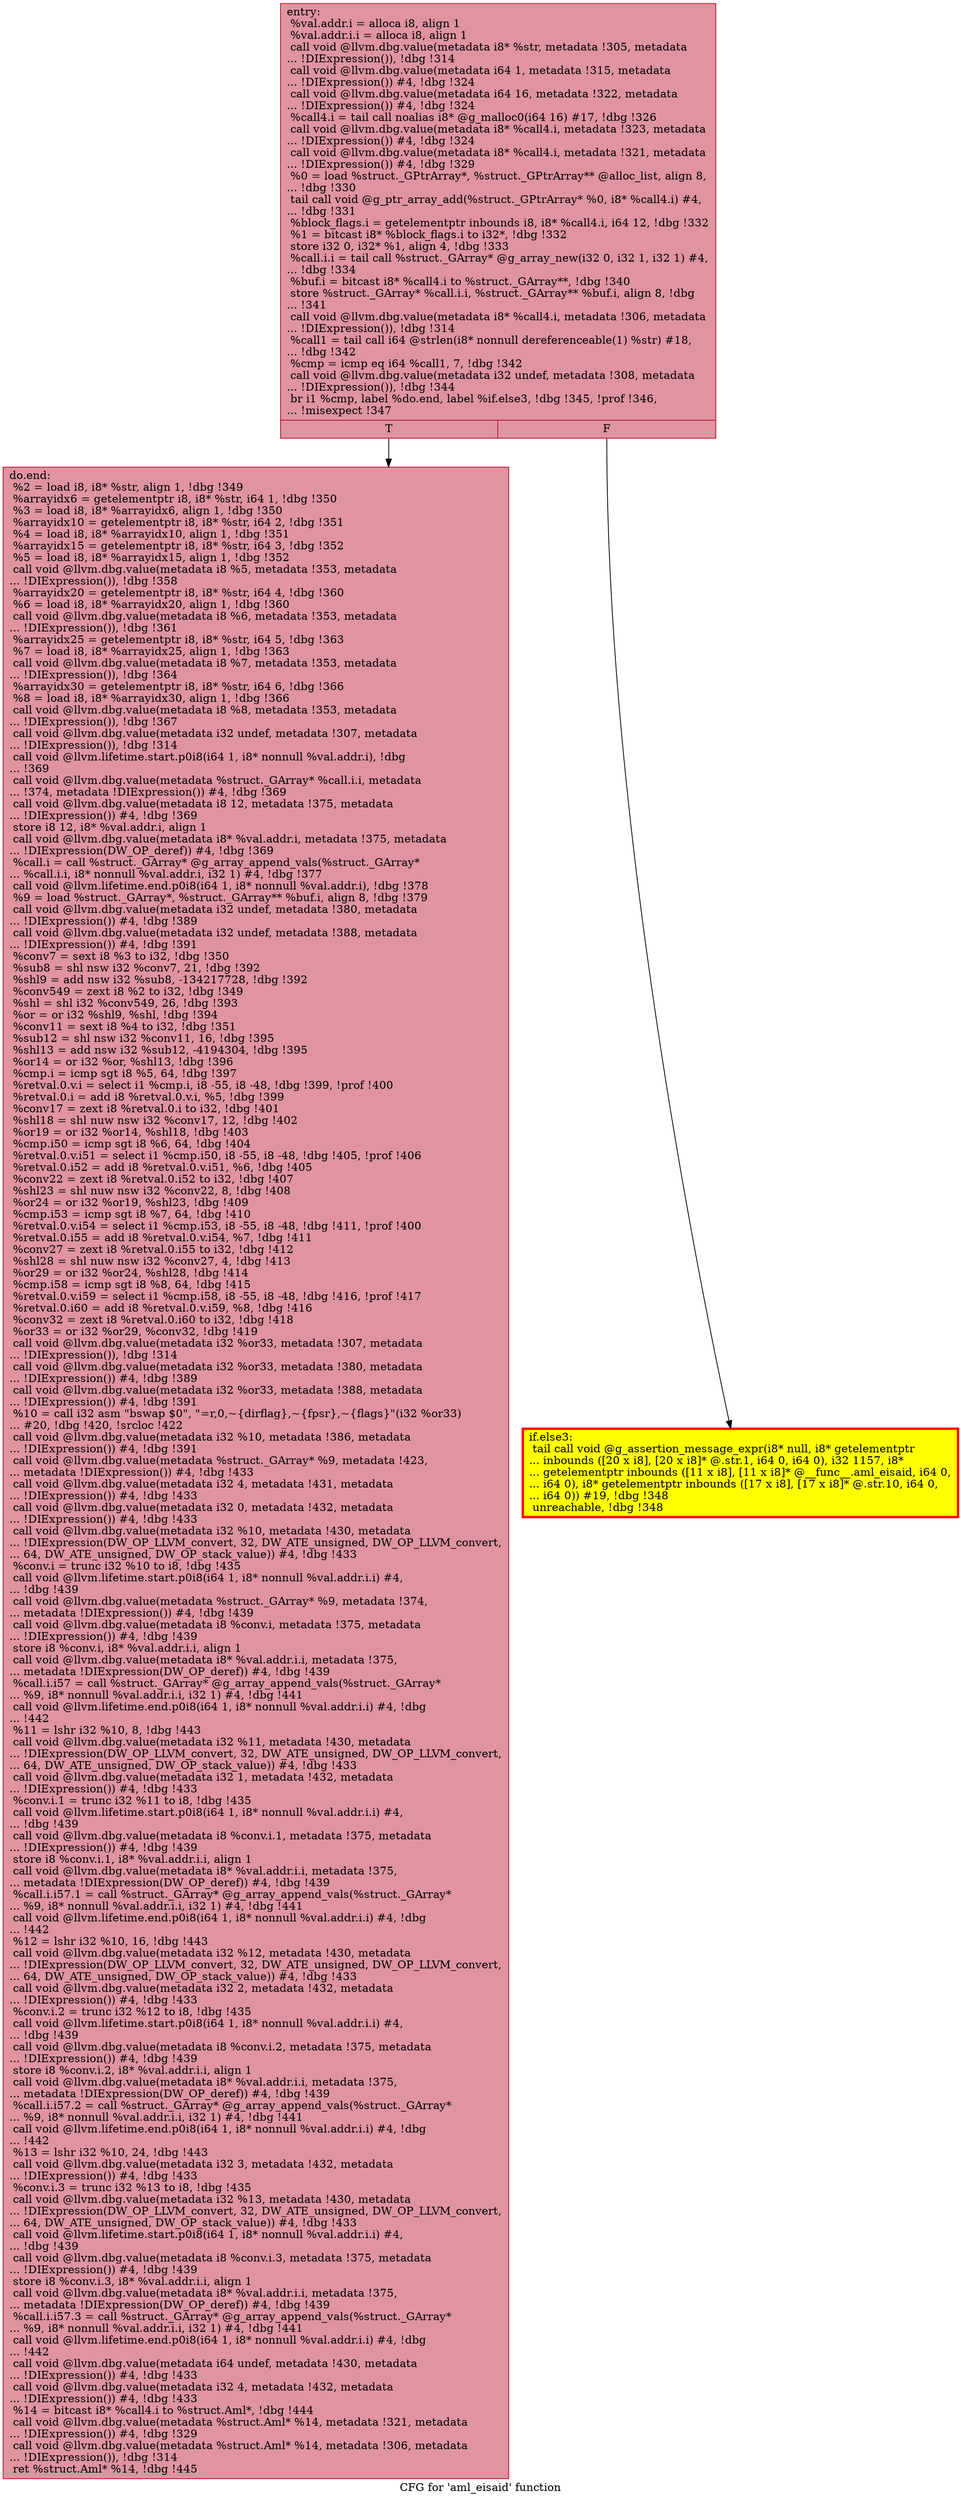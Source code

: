 digraph "CFG for 'aml_eisaid' function" {
	label="CFG for 'aml_eisaid' function";

	Node0x559ed8e32900 [shape=record,color="#b70d28ff", style=filled, fillcolor="#b70d2870",label="{entry:\l  %val.addr.i = alloca i8, align 1\l  %val.addr.i.i = alloca i8, align 1\l  call void @llvm.dbg.value(metadata i8* %str, metadata !305, metadata\l... !DIExpression()), !dbg !314\l  call void @llvm.dbg.value(metadata i64 1, metadata !315, metadata\l... !DIExpression()) #4, !dbg !324\l  call void @llvm.dbg.value(metadata i64 16, metadata !322, metadata\l... !DIExpression()) #4, !dbg !324\l  %call4.i = tail call noalias i8* @g_malloc0(i64 16) #17, !dbg !326\l  call void @llvm.dbg.value(metadata i8* %call4.i, metadata !323, metadata\l... !DIExpression()) #4, !dbg !324\l  call void @llvm.dbg.value(metadata i8* %call4.i, metadata !321, metadata\l... !DIExpression()) #4, !dbg !329\l  %0 = load %struct._GPtrArray*, %struct._GPtrArray** @alloc_list, align 8,\l... !dbg !330\l  tail call void @g_ptr_array_add(%struct._GPtrArray* %0, i8* %call4.i) #4,\l... !dbg !331\l  %block_flags.i = getelementptr inbounds i8, i8* %call4.i, i64 12, !dbg !332\l  %1 = bitcast i8* %block_flags.i to i32*, !dbg !332\l  store i32 0, i32* %1, align 4, !dbg !333\l  %call.i.i = tail call %struct._GArray* @g_array_new(i32 0, i32 1, i32 1) #4,\l... !dbg !334\l  %buf.i = bitcast i8* %call4.i to %struct._GArray**, !dbg !340\l  store %struct._GArray* %call.i.i, %struct._GArray** %buf.i, align 8, !dbg\l... !341\l  call void @llvm.dbg.value(metadata i8* %call4.i, metadata !306, metadata\l... !DIExpression()), !dbg !314\l  %call1 = tail call i64 @strlen(i8* nonnull dereferenceable(1) %str) #18,\l... !dbg !342\l  %cmp = icmp eq i64 %call1, 7, !dbg !342\l  call void @llvm.dbg.value(metadata i32 undef, metadata !308, metadata\l... !DIExpression()), !dbg !344\l  br i1 %cmp, label %do.end, label %if.else3, !dbg !345, !prof !346,\l... !misexpect !347\l|{<s0>T|<s1>F}}"];
	Node0x559ed8e32900:s0 -> Node0x559ed8e362e0;
	Node0x559ed8e32900:s1 -> Node0x559ed8e36610;
	Node0x559ed8e36610 [shape=record,penwidth=3.0, style="filled", color="red", fillcolor="yellow",label="{if.else3:                                         \l  tail call void @g_assertion_message_expr(i8* null, i8* getelementptr\l... inbounds ([20 x i8], [20 x i8]* @.str.1, i64 0, i64 0), i32 1157, i8*\l... getelementptr inbounds ([11 x i8], [11 x i8]* @__func__.aml_eisaid, i64 0,\l... i64 0), i8* getelementptr inbounds ([17 x i8], [17 x i8]* @.str.10, i64 0,\l... i64 0)) #19, !dbg !348\l  unreachable, !dbg !348\l}"];
	Node0x559ed8e362e0 [shape=record,color="#b70d28ff", style=filled, fillcolor="#b70d2870",label="{do.end:                                           \l  %2 = load i8, i8* %str, align 1, !dbg !349\l  %arrayidx6 = getelementptr i8, i8* %str, i64 1, !dbg !350\l  %3 = load i8, i8* %arrayidx6, align 1, !dbg !350\l  %arrayidx10 = getelementptr i8, i8* %str, i64 2, !dbg !351\l  %4 = load i8, i8* %arrayidx10, align 1, !dbg !351\l  %arrayidx15 = getelementptr i8, i8* %str, i64 3, !dbg !352\l  %5 = load i8, i8* %arrayidx15, align 1, !dbg !352\l  call void @llvm.dbg.value(metadata i8 %5, metadata !353, metadata\l... !DIExpression()), !dbg !358\l  %arrayidx20 = getelementptr i8, i8* %str, i64 4, !dbg !360\l  %6 = load i8, i8* %arrayidx20, align 1, !dbg !360\l  call void @llvm.dbg.value(metadata i8 %6, metadata !353, metadata\l... !DIExpression()), !dbg !361\l  %arrayidx25 = getelementptr i8, i8* %str, i64 5, !dbg !363\l  %7 = load i8, i8* %arrayidx25, align 1, !dbg !363\l  call void @llvm.dbg.value(metadata i8 %7, metadata !353, metadata\l... !DIExpression()), !dbg !364\l  %arrayidx30 = getelementptr i8, i8* %str, i64 6, !dbg !366\l  %8 = load i8, i8* %arrayidx30, align 1, !dbg !366\l  call void @llvm.dbg.value(metadata i8 %8, metadata !353, metadata\l... !DIExpression()), !dbg !367\l  call void @llvm.dbg.value(metadata i32 undef, metadata !307, metadata\l... !DIExpression()), !dbg !314\l  call void @llvm.lifetime.start.p0i8(i64 1, i8* nonnull %val.addr.i), !dbg\l... !369\l  call void @llvm.dbg.value(metadata %struct._GArray* %call.i.i, metadata\l... !374, metadata !DIExpression()) #4, !dbg !369\l  call void @llvm.dbg.value(metadata i8 12, metadata !375, metadata\l... !DIExpression()) #4, !dbg !369\l  store i8 12, i8* %val.addr.i, align 1\l  call void @llvm.dbg.value(metadata i8* %val.addr.i, metadata !375, metadata\l... !DIExpression(DW_OP_deref)) #4, !dbg !369\l  %call.i = call %struct._GArray* @g_array_append_vals(%struct._GArray*\l... %call.i.i, i8* nonnull %val.addr.i, i32 1) #4, !dbg !377\l  call void @llvm.lifetime.end.p0i8(i64 1, i8* nonnull %val.addr.i), !dbg !378\l  %9 = load %struct._GArray*, %struct._GArray** %buf.i, align 8, !dbg !379\l  call void @llvm.dbg.value(metadata i32 undef, metadata !380, metadata\l... !DIExpression()) #4, !dbg !389\l  call void @llvm.dbg.value(metadata i32 undef, metadata !388, metadata\l... !DIExpression()) #4, !dbg !391\l  %conv7 = sext i8 %3 to i32, !dbg !350\l  %sub8 = shl nsw i32 %conv7, 21, !dbg !392\l  %shl9 = add nsw i32 %sub8, -134217728, !dbg !392\l  %conv549 = zext i8 %2 to i32, !dbg !349\l  %shl = shl i32 %conv549, 26, !dbg !393\l  %or = or i32 %shl9, %shl, !dbg !394\l  %conv11 = sext i8 %4 to i32, !dbg !351\l  %sub12 = shl nsw i32 %conv11, 16, !dbg !395\l  %shl13 = add nsw i32 %sub12, -4194304, !dbg !395\l  %or14 = or i32 %or, %shl13, !dbg !396\l  %cmp.i = icmp sgt i8 %5, 64, !dbg !397\l  %retval.0.v.i = select i1 %cmp.i, i8 -55, i8 -48, !dbg !399, !prof !400\l  %retval.0.i = add i8 %retval.0.v.i, %5, !dbg !399\l  %conv17 = zext i8 %retval.0.i to i32, !dbg !401\l  %shl18 = shl nuw nsw i32 %conv17, 12, !dbg !402\l  %or19 = or i32 %or14, %shl18, !dbg !403\l  %cmp.i50 = icmp sgt i8 %6, 64, !dbg !404\l  %retval.0.v.i51 = select i1 %cmp.i50, i8 -55, i8 -48, !dbg !405, !prof !406\l  %retval.0.i52 = add i8 %retval.0.v.i51, %6, !dbg !405\l  %conv22 = zext i8 %retval.0.i52 to i32, !dbg !407\l  %shl23 = shl nuw nsw i32 %conv22, 8, !dbg !408\l  %or24 = or i32 %or19, %shl23, !dbg !409\l  %cmp.i53 = icmp sgt i8 %7, 64, !dbg !410\l  %retval.0.v.i54 = select i1 %cmp.i53, i8 -55, i8 -48, !dbg !411, !prof !400\l  %retval.0.i55 = add i8 %retval.0.v.i54, %7, !dbg !411\l  %conv27 = zext i8 %retval.0.i55 to i32, !dbg !412\l  %shl28 = shl nuw nsw i32 %conv27, 4, !dbg !413\l  %or29 = or i32 %or24, %shl28, !dbg !414\l  %cmp.i58 = icmp sgt i8 %8, 64, !dbg !415\l  %retval.0.v.i59 = select i1 %cmp.i58, i8 -55, i8 -48, !dbg !416, !prof !417\l  %retval.0.i60 = add i8 %retval.0.v.i59, %8, !dbg !416\l  %conv32 = zext i8 %retval.0.i60 to i32, !dbg !418\l  %or33 = or i32 %or29, %conv32, !dbg !419\l  call void @llvm.dbg.value(metadata i32 %or33, metadata !307, metadata\l... !DIExpression()), !dbg !314\l  call void @llvm.dbg.value(metadata i32 %or33, metadata !380, metadata\l... !DIExpression()) #4, !dbg !389\l  call void @llvm.dbg.value(metadata i32 %or33, metadata !388, metadata\l... !DIExpression()) #4, !dbg !391\l  %10 = call i32 asm \"bswap $0\", \"=r,0,~\{dirflag\},~\{fpsr\},~\{flags\}\"(i32 %or33)\l... #20, !dbg !420, !srcloc !422\l  call void @llvm.dbg.value(metadata i32 %10, metadata !386, metadata\l... !DIExpression()) #4, !dbg !391\l  call void @llvm.dbg.value(metadata %struct._GArray* %9, metadata !423,\l... metadata !DIExpression()) #4, !dbg !433\l  call void @llvm.dbg.value(metadata i32 4, metadata !431, metadata\l... !DIExpression()) #4, !dbg !433\l  call void @llvm.dbg.value(metadata i32 0, metadata !432, metadata\l... !DIExpression()) #4, !dbg !433\l  call void @llvm.dbg.value(metadata i32 %10, metadata !430, metadata\l... !DIExpression(DW_OP_LLVM_convert, 32, DW_ATE_unsigned, DW_OP_LLVM_convert,\l... 64, DW_ATE_unsigned, DW_OP_stack_value)) #4, !dbg !433\l  %conv.i = trunc i32 %10 to i8, !dbg !435\l  call void @llvm.lifetime.start.p0i8(i64 1, i8* nonnull %val.addr.i.i) #4,\l... !dbg !439\l  call void @llvm.dbg.value(metadata %struct._GArray* %9, metadata !374,\l... metadata !DIExpression()) #4, !dbg !439\l  call void @llvm.dbg.value(metadata i8 %conv.i, metadata !375, metadata\l... !DIExpression()) #4, !dbg !439\l  store i8 %conv.i, i8* %val.addr.i.i, align 1\l  call void @llvm.dbg.value(metadata i8* %val.addr.i.i, metadata !375,\l... metadata !DIExpression(DW_OP_deref)) #4, !dbg !439\l  %call.i.i57 = call %struct._GArray* @g_array_append_vals(%struct._GArray*\l... %9, i8* nonnull %val.addr.i.i, i32 1) #4, !dbg !441\l  call void @llvm.lifetime.end.p0i8(i64 1, i8* nonnull %val.addr.i.i) #4, !dbg\l... !442\l  %11 = lshr i32 %10, 8, !dbg !443\l  call void @llvm.dbg.value(metadata i32 %11, metadata !430, metadata\l... !DIExpression(DW_OP_LLVM_convert, 32, DW_ATE_unsigned, DW_OP_LLVM_convert,\l... 64, DW_ATE_unsigned, DW_OP_stack_value)) #4, !dbg !433\l  call void @llvm.dbg.value(metadata i32 1, metadata !432, metadata\l... !DIExpression()) #4, !dbg !433\l  %conv.i.1 = trunc i32 %11 to i8, !dbg !435\l  call void @llvm.lifetime.start.p0i8(i64 1, i8* nonnull %val.addr.i.i) #4,\l... !dbg !439\l  call void @llvm.dbg.value(metadata i8 %conv.i.1, metadata !375, metadata\l... !DIExpression()) #4, !dbg !439\l  store i8 %conv.i.1, i8* %val.addr.i.i, align 1\l  call void @llvm.dbg.value(metadata i8* %val.addr.i.i, metadata !375,\l... metadata !DIExpression(DW_OP_deref)) #4, !dbg !439\l  %call.i.i57.1 = call %struct._GArray* @g_array_append_vals(%struct._GArray*\l... %9, i8* nonnull %val.addr.i.i, i32 1) #4, !dbg !441\l  call void @llvm.lifetime.end.p0i8(i64 1, i8* nonnull %val.addr.i.i) #4, !dbg\l... !442\l  %12 = lshr i32 %10, 16, !dbg !443\l  call void @llvm.dbg.value(metadata i32 %12, metadata !430, metadata\l... !DIExpression(DW_OP_LLVM_convert, 32, DW_ATE_unsigned, DW_OP_LLVM_convert,\l... 64, DW_ATE_unsigned, DW_OP_stack_value)) #4, !dbg !433\l  call void @llvm.dbg.value(metadata i32 2, metadata !432, metadata\l... !DIExpression()) #4, !dbg !433\l  %conv.i.2 = trunc i32 %12 to i8, !dbg !435\l  call void @llvm.lifetime.start.p0i8(i64 1, i8* nonnull %val.addr.i.i) #4,\l... !dbg !439\l  call void @llvm.dbg.value(metadata i8 %conv.i.2, metadata !375, metadata\l... !DIExpression()) #4, !dbg !439\l  store i8 %conv.i.2, i8* %val.addr.i.i, align 1\l  call void @llvm.dbg.value(metadata i8* %val.addr.i.i, metadata !375,\l... metadata !DIExpression(DW_OP_deref)) #4, !dbg !439\l  %call.i.i57.2 = call %struct._GArray* @g_array_append_vals(%struct._GArray*\l... %9, i8* nonnull %val.addr.i.i, i32 1) #4, !dbg !441\l  call void @llvm.lifetime.end.p0i8(i64 1, i8* nonnull %val.addr.i.i) #4, !dbg\l... !442\l  %13 = lshr i32 %10, 24, !dbg !443\l  call void @llvm.dbg.value(metadata i32 3, metadata !432, metadata\l... !DIExpression()) #4, !dbg !433\l  %conv.i.3 = trunc i32 %13 to i8, !dbg !435\l  call void @llvm.dbg.value(metadata i32 %13, metadata !430, metadata\l... !DIExpression(DW_OP_LLVM_convert, 32, DW_ATE_unsigned, DW_OP_LLVM_convert,\l... 64, DW_ATE_unsigned, DW_OP_stack_value)) #4, !dbg !433\l  call void @llvm.lifetime.start.p0i8(i64 1, i8* nonnull %val.addr.i.i) #4,\l... !dbg !439\l  call void @llvm.dbg.value(metadata i8 %conv.i.3, metadata !375, metadata\l... !DIExpression()) #4, !dbg !439\l  store i8 %conv.i.3, i8* %val.addr.i.i, align 1\l  call void @llvm.dbg.value(metadata i8* %val.addr.i.i, metadata !375,\l... metadata !DIExpression(DW_OP_deref)) #4, !dbg !439\l  %call.i.i57.3 = call %struct._GArray* @g_array_append_vals(%struct._GArray*\l... %9, i8* nonnull %val.addr.i.i, i32 1) #4, !dbg !441\l  call void @llvm.lifetime.end.p0i8(i64 1, i8* nonnull %val.addr.i.i) #4, !dbg\l... !442\l  call void @llvm.dbg.value(metadata i64 undef, metadata !430, metadata\l... !DIExpression()) #4, !dbg !433\l  call void @llvm.dbg.value(metadata i32 4, metadata !432, metadata\l... !DIExpression()) #4, !dbg !433\l  %14 = bitcast i8* %call4.i to %struct.Aml*, !dbg !444\l  call void @llvm.dbg.value(metadata %struct.Aml* %14, metadata !321, metadata\l... !DIExpression()) #4, !dbg !329\l  call void @llvm.dbg.value(metadata %struct.Aml* %14, metadata !306, metadata\l... !DIExpression()), !dbg !314\l  ret %struct.Aml* %14, !dbg !445\l}"];
}
